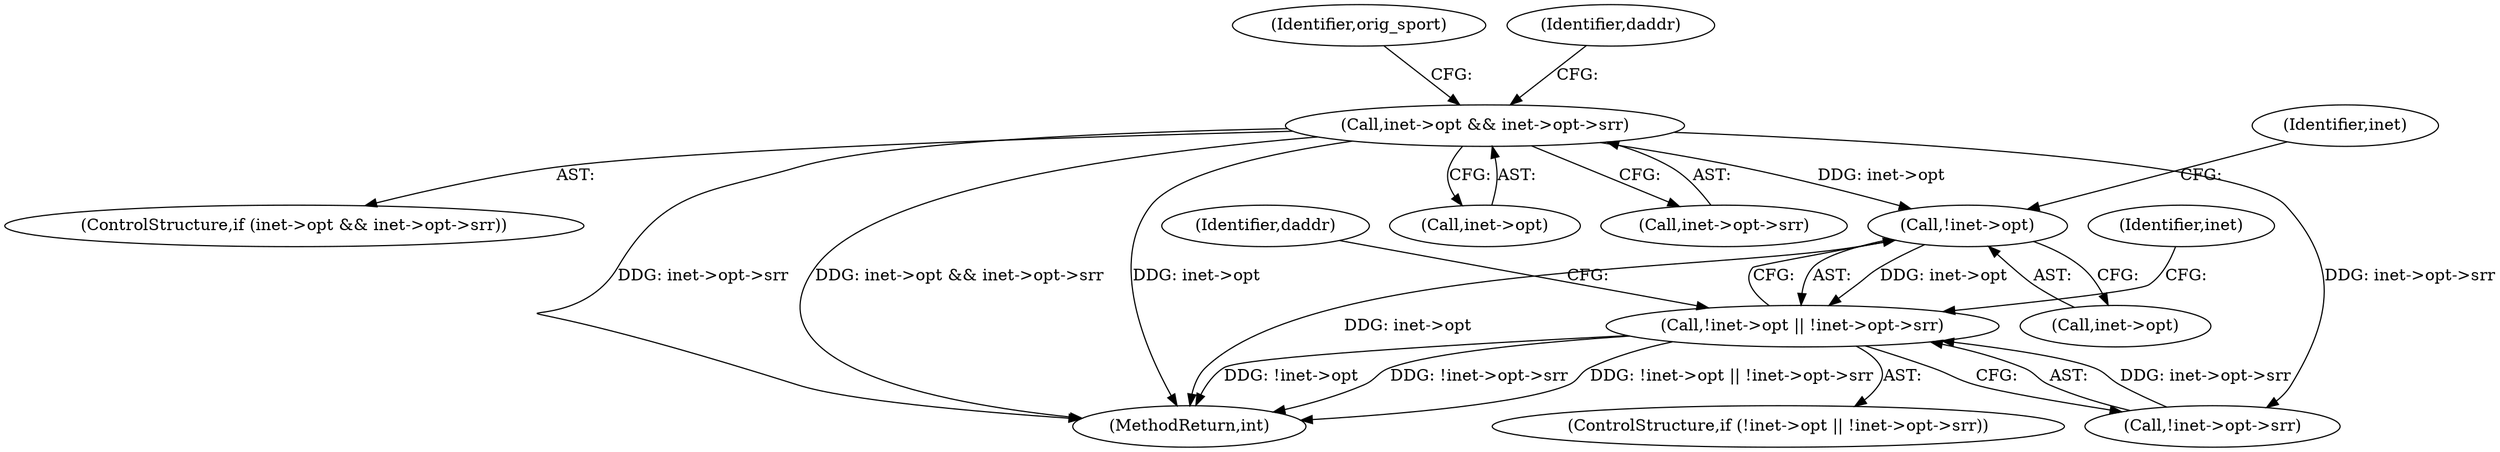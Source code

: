 digraph "0_linux_f6d8bd051c391c1c0458a30b2a7abcd939329259_29@pointer" {
"1000247" [label="(Call,!inet->opt)"];
"1000160" [label="(Call,inet->opt && inet->opt->srr)"];
"1000246" [label="(Call,!inet->opt || !inet->opt->srr)"];
"1000245" [label="(ControlStructure,if (!inet->opt || !inet->opt->srr))"];
"1000248" [label="(Call,inet->opt)"];
"1000159" [label="(ControlStructure,if (inet->opt && inet->opt->srr))"];
"1000265" [label="(Identifier,inet)"];
"1000251" [label="(Call,!inet->opt->srr)"];
"1000520" [label="(MethodReturn,int)"];
"1000247" [label="(Call,!inet->opt)"];
"1000184" [label="(Identifier,orig_sport)"];
"1000161" [label="(Call,inet->opt)"];
"1000246" [label="(Call,!inet->opt || !inet->opt->srr)"];
"1000164" [label="(Call,inet->opt->srr)"];
"1000172" [label="(Identifier,daddr)"];
"1000258" [label="(Identifier,daddr)"];
"1000160" [label="(Call,inet->opt && inet->opt->srr)"];
"1000254" [label="(Identifier,inet)"];
"1000247" -> "1000246"  [label="AST: "];
"1000247" -> "1000248"  [label="CFG: "];
"1000248" -> "1000247"  [label="AST: "];
"1000254" -> "1000247"  [label="CFG: "];
"1000246" -> "1000247"  [label="CFG: "];
"1000247" -> "1000520"  [label="DDG: inet->opt"];
"1000247" -> "1000246"  [label="DDG: inet->opt"];
"1000160" -> "1000247"  [label="DDG: inet->opt"];
"1000160" -> "1000159"  [label="AST: "];
"1000160" -> "1000161"  [label="CFG: "];
"1000160" -> "1000164"  [label="CFG: "];
"1000161" -> "1000160"  [label="AST: "];
"1000164" -> "1000160"  [label="AST: "];
"1000172" -> "1000160"  [label="CFG: "];
"1000184" -> "1000160"  [label="CFG: "];
"1000160" -> "1000520"  [label="DDG: inet->opt->srr"];
"1000160" -> "1000520"  [label="DDG: inet->opt && inet->opt->srr"];
"1000160" -> "1000520"  [label="DDG: inet->opt"];
"1000160" -> "1000251"  [label="DDG: inet->opt->srr"];
"1000246" -> "1000245"  [label="AST: "];
"1000246" -> "1000251"  [label="CFG: "];
"1000251" -> "1000246"  [label="AST: "];
"1000258" -> "1000246"  [label="CFG: "];
"1000265" -> "1000246"  [label="CFG: "];
"1000246" -> "1000520"  [label="DDG: !inet->opt->srr"];
"1000246" -> "1000520"  [label="DDG: !inet->opt || !inet->opt->srr"];
"1000246" -> "1000520"  [label="DDG: !inet->opt"];
"1000251" -> "1000246"  [label="DDG: inet->opt->srr"];
}
